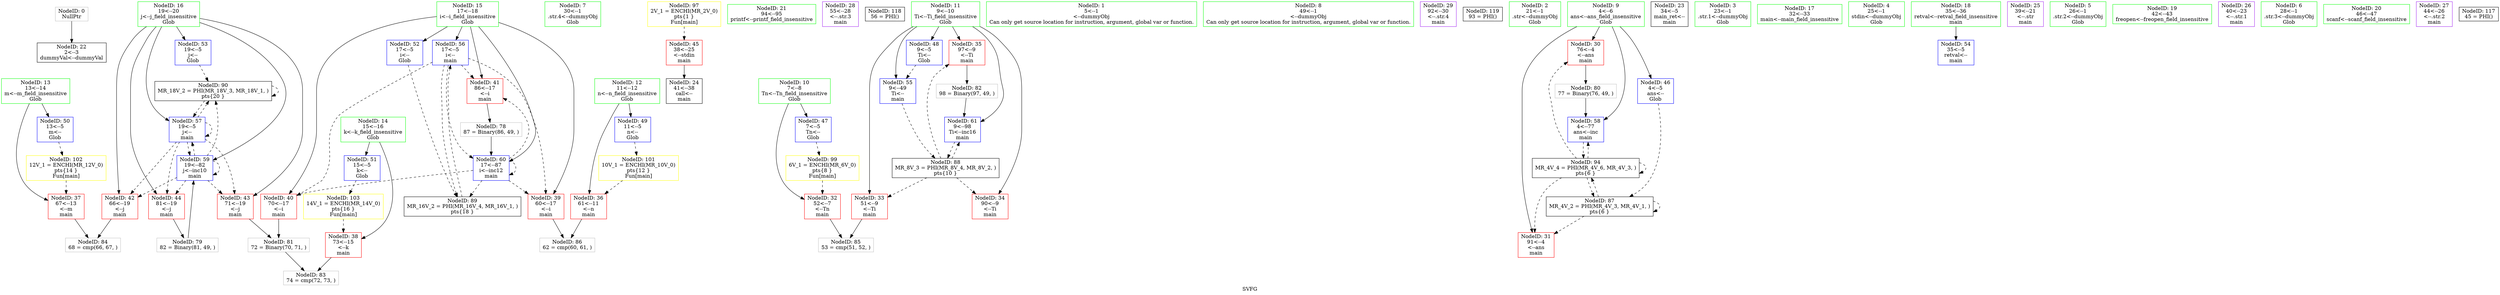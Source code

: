 digraph "SVFG" {
	label="SVFG";

	Node0x5585bd601d60 [shape=record,color=grey,label="{NodeID: 0\nNullPtr}"];
	Node0x5585bd601d60 -> Node0x5585bd616300[style=solid];
	Node0x5585bd61e900 [shape=record,color=black,label="{NodeID: 90\nMR_18V_2 = PHI(MR_18V_3, MR_18V_1, )\npts\{20 \}\n}"];
	Node0x5585bd61e900 -> Node0x5585bd618930[style=dashed];
	Node0x5585bd61e900 -> Node0x5585bd61e900[style=dashed];
	Node0x5585bd601090 [shape=record,color=green,label="{NodeID: 7\n30\<--1\n.str.4\<--dummyObj\nGlob }"];
	Node0x5585bd617d80 [shape=record,color=yellow,style=double,label="{NodeID: 97\n2V_1 = ENCHI(MR_2V_0)\npts\{1 \}\nFun[main]}"];
	Node0x5585bd617d80 -> Node0x5585bd6175e0[style=dashed];
	Node0x5585bd601ef0 [shape=record,color=green,label="{NodeID: 14\n15\<--16\nk\<--k_field_insensitive\nGlob }"];
	Node0x5585bd601ef0 -> Node0x5585bd617030[style=solid];
	Node0x5585bd601ef0 -> Node0x5585bd6183c0[style=solid];
	Node0x5585bd616200 [shape=record,color=green,label="{NodeID: 21\n94\<--95\nprintf\<--printf_field_insensitive\n}"];
	Node0x5585bd616810 [shape=record,color=purple,label="{NodeID: 28\n55\<--28\n\<--.str.3\nmain\n}"];
	Node0x5585bd6285f0 [shape=record,color=black,label="{NodeID: 118\n56 = PHI()\n}"];
	Node0x5585bd616dc0 [shape=record,color=red,label="{NodeID: 35\n97\<--9\n\<--Ti\nmain\n}"];
	Node0x5585bd616dc0 -> Node0x5585bd61a780[style=solid];
	Node0x5585bd617370 [shape=record,color=red,label="{NodeID: 42\n66\<--19\n\<--j\nmain\n}"];
	Node0x5585bd617370 -> Node0x5585bd61aa80[style=solid];
	Node0x5585bd6181c0 [shape=record,color=blue,label="{NodeID: 49\n11\<--5\nn\<--\nGlob }"];
	Node0x5585bd6181c0 -> Node0x5585bd6221d0[style=dashed];
	Node0x5585bd618860 [shape=record,color=blue,label="{NodeID: 56\n17\<--5\ni\<--\nmain\n}"];
	Node0x5585bd618860 -> Node0x5585bd617100[style=dashed];
	Node0x5585bd618860 -> Node0x5585bd6171d0[style=dashed];
	Node0x5585bd618860 -> Node0x5585bd6172a0[style=dashed];
	Node0x5585bd618860 -> Node0x5585bd618ba0[style=dashed];
	Node0x5585bd618860 -> Node0x5585bd61e400[style=dashed];
	Node0x5585bd61aa80 [shape=record,color=grey,label="{NodeID: 84\n68 = cmp(66, 67, )\n}"];
	Node0x5585bd600c20 [shape=record,color=green,label="{NodeID: 1\n5\<--1\n\<--dummyObj\nCan only get source location for instruction, argument, global var or function.}"];
	Node0x5585bd601120 [shape=record,color=green,label="{NodeID: 8\n49\<--1\n\<--dummyObj\nCan only get source location for instruction, argument, global var or function.}"];
	Node0x5585bd601ff0 [shape=record,color=green,label="{NodeID: 15\n17\<--18\ni\<--i_field_insensitive\nGlob }"];
	Node0x5585bd601ff0 -> Node0x5585bd617100[style=solid];
	Node0x5585bd601ff0 -> Node0x5585bd6171d0[style=solid];
	Node0x5585bd601ff0 -> Node0x5585bd6172a0[style=solid];
	Node0x5585bd601ff0 -> Node0x5585bd6184c0[style=solid];
	Node0x5585bd601ff0 -> Node0x5585bd618860[style=solid];
	Node0x5585bd601ff0 -> Node0x5585bd618ba0[style=solid];
	Node0x5585bd616300 [shape=record,color=black,label="{NodeID: 22\n2\<--3\ndummyVal\<--dummyVal\n}"];
	Node0x5585bd6168e0 [shape=record,color=purple,label="{NodeID: 29\n92\<--30\n\<--.str.4\nmain\n}"];
	Node0x5585bd6286f0 [shape=record,color=black,label="{NodeID: 119\n93 = PHI()\n}"];
	Node0x5585bd616e90 [shape=record,color=red,label="{NodeID: 36\n61\<--11\n\<--n\nmain\n}"];
	Node0x5585bd616e90 -> Node0x5585bd61ad80[style=solid];
	Node0x5585bd617440 [shape=record,color=red,label="{NodeID: 43\n71\<--19\n\<--j\nmain\n}"];
	Node0x5585bd617440 -> Node0x5585bd61a600[style=solid];
	Node0x5585bd6182c0 [shape=record,color=blue,label="{NodeID: 50\n13\<--5\nm\<--\nGlob }"];
	Node0x5585bd6182c0 -> Node0x5585bd6222b0[style=dashed];
	Node0x5585bd618930 [shape=record,color=blue,label="{NodeID: 57\n19\<--5\nj\<--\nmain\n}"];
	Node0x5585bd618930 -> Node0x5585bd617370[style=dashed];
	Node0x5585bd618930 -> Node0x5585bd617440[style=dashed];
	Node0x5585bd618930 -> Node0x5585bd617510[style=dashed];
	Node0x5585bd618930 -> Node0x5585bd618930[style=dashed];
	Node0x5585bd618930 -> Node0x5585bd618ad0[style=dashed];
	Node0x5585bd618930 -> Node0x5585bd61e900[style=dashed];
	Node0x5585bd61a180 [shape=record,color=grey,label="{NodeID: 78\n87 = Binary(86, 49, )\n}"];
	Node0x5585bd61a180 -> Node0x5585bd618ba0[style=solid];
	Node0x5585bd61ac00 [shape=record,color=grey,label="{NodeID: 85\n53 = cmp(51, 52, )\n}"];
	Node0x5585bd600ad0 [shape=record,color=green,label="{NodeID: 2\n21\<--1\n.str\<--dummyObj\nGlob }"];
	Node0x5585bd601240 [shape=record,color=green,label="{NodeID: 9\n4\<--6\nans\<--ans_field_insensitive\nGlob }"];
	Node0x5585bd601240 -> Node0x5585bd6169b0[style=solid];
	Node0x5585bd601240 -> Node0x5585bd616a80[style=solid];
	Node0x5585bd601240 -> Node0x5585bd6176b0[style=solid];
	Node0x5585bd601240 -> Node0x5585bd618a00[style=solid];
	Node0x5585bd617f70 [shape=record,color=yellow,style=double,label="{NodeID: 99\n6V_1 = ENCHI(MR_6V_0)\npts\{8 \}\nFun[main]}"];
	Node0x5585bd617f70 -> Node0x5585bd616b50[style=dashed];
	Node0x5585bd615f30 [shape=record,color=green,label="{NodeID: 16\n19\<--20\nj\<--j_field_insensitive\nGlob }"];
	Node0x5585bd615f30 -> Node0x5585bd617370[style=solid];
	Node0x5585bd615f30 -> Node0x5585bd617440[style=solid];
	Node0x5585bd615f30 -> Node0x5585bd617510[style=solid];
	Node0x5585bd615f30 -> Node0x5585bd6185c0[style=solid];
	Node0x5585bd615f30 -> Node0x5585bd618930[style=solid];
	Node0x5585bd615f30 -> Node0x5585bd618ad0[style=solid];
	Node0x5585bd616400 [shape=record,color=black,label="{NodeID: 23\n34\<--5\nmain_ret\<--\nmain\n}"];
	Node0x5585bd6169b0 [shape=record,color=red,label="{NodeID: 30\n76\<--4\n\<--ans\nmain\n}"];
	Node0x5585bd6169b0 -> Node0x5585bd61a480[style=solid];
	Node0x5585bd616f60 [shape=record,color=red,label="{NodeID: 37\n67\<--13\n\<--m\nmain\n}"];
	Node0x5585bd616f60 -> Node0x5585bd61aa80[style=solid];
	Node0x5585bd617510 [shape=record,color=red,label="{NodeID: 44\n81\<--19\n\<--j\nmain\n}"];
	Node0x5585bd617510 -> Node0x5585bd61a300[style=solid];
	Node0x5585bd6183c0 [shape=record,color=blue,label="{NodeID: 51\n15\<--5\nk\<--\nGlob }"];
	Node0x5585bd6183c0 -> Node0x5585bd622390[style=dashed];
	Node0x5585bd618a00 [shape=record,color=blue,label="{NodeID: 58\n4\<--77\nans\<--inc\nmain\n}"];
	Node0x5585bd618a00 -> Node0x5585bd61fd00[style=dashed];
	Node0x5585bd61a300 [shape=record,color=grey,label="{NodeID: 79\n82 = Binary(81, 49, )\n}"];
	Node0x5585bd61a300 -> Node0x5585bd618ad0[style=solid];
	Node0x5585bd61ad80 [shape=record,color=grey,label="{NodeID: 86\n62 = cmp(60, 61, )\n}"];
	Node0x5585bd600eb0 [shape=record,color=green,label="{NodeID: 3\n23\<--1\n.str.1\<--dummyObj\nGlob }"];
	Node0x5585bd601310 [shape=record,color=green,label="{NodeID: 10\n7\<--8\nTn\<--Tn_field_insensitive\nGlob }"];
	Node0x5585bd601310 -> Node0x5585bd616b50[style=solid];
	Node0x5585bd601310 -> Node0x5585bd6177b0[style=solid];
	Node0x5585bd615fc0 [shape=record,color=green,label="{NodeID: 17\n32\<--33\nmain\<--main_field_insensitive\n}"];
	Node0x5585bd6164d0 [shape=record,color=black,label="{NodeID: 24\n41\<--38\ncall\<--\nmain\n}"];
	Node0x5585bd616a80 [shape=record,color=red,label="{NodeID: 31\n91\<--4\n\<--ans\nmain\n}"];
	Node0x5585bd617030 [shape=record,color=red,label="{NodeID: 38\n73\<--15\n\<--k\nmain\n}"];
	Node0x5585bd617030 -> Node0x5585bd61a900[style=solid];
	Node0x5585bd6175e0 [shape=record,color=red,label="{NodeID: 45\n38\<--25\n\<--stdin\nmain\n}"];
	Node0x5585bd6175e0 -> Node0x5585bd6164d0[style=solid];
	Node0x5585bd6184c0 [shape=record,color=blue,label="{NodeID: 52\n17\<--5\ni\<--\nGlob }"];
	Node0x5585bd6184c0 -> Node0x5585bd61e400[style=dashed];
	Node0x5585bd618ad0 [shape=record,color=blue,label="{NodeID: 59\n19\<--82\nj\<--inc10\nmain\n}"];
	Node0x5585bd618ad0 -> Node0x5585bd617370[style=dashed];
	Node0x5585bd618ad0 -> Node0x5585bd617440[style=dashed];
	Node0x5585bd618ad0 -> Node0x5585bd617510[style=dashed];
	Node0x5585bd618ad0 -> Node0x5585bd618930[style=dashed];
	Node0x5585bd618ad0 -> Node0x5585bd618ad0[style=dashed];
	Node0x5585bd618ad0 -> Node0x5585bd61e900[style=dashed];
	Node0x5585bd61a480 [shape=record,color=grey,label="{NodeID: 80\n77 = Binary(76, 49, )\n}"];
	Node0x5585bd61a480 -> Node0x5585bd618a00[style=solid];
	Node0x5585bd61da00 [shape=record,color=black,label="{NodeID: 87\nMR_4V_2 = PHI(MR_4V_3, MR_4V_1, )\npts\{6 \}\n}"];
	Node0x5585bd61da00 -> Node0x5585bd616a80[style=dashed];
	Node0x5585bd61da00 -> Node0x5585bd61da00[style=dashed];
	Node0x5585bd61da00 -> Node0x5585bd61fd00[style=dashed];
	Node0x5585bd600f40 [shape=record,color=green,label="{NodeID: 4\n25\<--1\nstdin\<--dummyObj\nGlob }"];
	Node0x5585bd61fd00 [shape=record,color=black,label="{NodeID: 94\nMR_4V_4 = PHI(MR_4V_6, MR_4V_3, )\npts\{6 \}\n}"];
	Node0x5585bd61fd00 -> Node0x5585bd6169b0[style=dashed];
	Node0x5585bd61fd00 -> Node0x5585bd616a80[style=dashed];
	Node0x5585bd61fd00 -> Node0x5585bd618a00[style=dashed];
	Node0x5585bd61fd00 -> Node0x5585bd61da00[style=dashed];
	Node0x5585bd61fd00 -> Node0x5585bd61fd00[style=dashed];
	Node0x5585bd615540 [shape=record,color=green,label="{NodeID: 11\n9\<--10\nTi\<--Ti_field_insensitive\nGlob }"];
	Node0x5585bd615540 -> Node0x5585bd616c20[style=solid];
	Node0x5585bd615540 -> Node0x5585bd616cf0[style=solid];
	Node0x5585bd615540 -> Node0x5585bd616dc0[style=solid];
	Node0x5585bd615540 -> Node0x5585bd6180c0[style=solid];
	Node0x5585bd615540 -> Node0x5585bd618790[style=solid];
	Node0x5585bd615540 -> Node0x5585bd618c70[style=solid];
	Node0x5585bd6221d0 [shape=record,color=yellow,style=double,label="{NodeID: 101\n10V_1 = ENCHI(MR_10V_0)\npts\{12 \}\nFun[main]}"];
	Node0x5585bd6221d0 -> Node0x5585bd616e90[style=dashed];
	Node0x5585bd616050 [shape=record,color=green,label="{NodeID: 18\n35\<--36\nretval\<--retval_field_insensitive\nmain\n}"];
	Node0x5585bd616050 -> Node0x5585bd6186c0[style=solid];
	Node0x5585bd6165a0 [shape=record,color=purple,label="{NodeID: 25\n39\<--21\n\<--.str\nmain\n}"];
	Node0x5585bd616b50 [shape=record,color=red,label="{NodeID: 32\n52\<--7\n\<--Tn\nmain\n}"];
	Node0x5585bd616b50 -> Node0x5585bd61ac00[style=solid];
	Node0x5585bd617100 [shape=record,color=red,label="{NodeID: 39\n60\<--17\n\<--i\nmain\n}"];
	Node0x5585bd617100 -> Node0x5585bd61ad80[style=solid];
	Node0x5585bd6176b0 [shape=record,color=blue,label="{NodeID: 46\n4\<--5\nans\<--\nGlob }"];
	Node0x5585bd6176b0 -> Node0x5585bd61da00[style=dashed];
	Node0x5585bd6185c0 [shape=record,color=blue,label="{NodeID: 53\n19\<--5\nj\<--\nGlob }"];
	Node0x5585bd6185c0 -> Node0x5585bd61e900[style=dashed];
	Node0x5585bd618ba0 [shape=record,color=blue,label="{NodeID: 60\n17\<--87\ni\<--inc12\nmain\n}"];
	Node0x5585bd618ba0 -> Node0x5585bd617100[style=dashed];
	Node0x5585bd618ba0 -> Node0x5585bd6171d0[style=dashed];
	Node0x5585bd618ba0 -> Node0x5585bd6172a0[style=dashed];
	Node0x5585bd618ba0 -> Node0x5585bd618ba0[style=dashed];
	Node0x5585bd618ba0 -> Node0x5585bd61e400[style=dashed];
	Node0x5585bd61a600 [shape=record,color=grey,label="{NodeID: 81\n72 = Binary(70, 71, )\n}"];
	Node0x5585bd61a600 -> Node0x5585bd61a900[style=solid];
	Node0x5585bd61df00 [shape=record,color=black,label="{NodeID: 88\nMR_8V_3 = PHI(MR_8V_4, MR_8V_2, )\npts\{10 \}\n}"];
	Node0x5585bd61df00 -> Node0x5585bd616c20[style=dashed];
	Node0x5585bd61df00 -> Node0x5585bd616cf0[style=dashed];
	Node0x5585bd61df00 -> Node0x5585bd616dc0[style=dashed];
	Node0x5585bd61df00 -> Node0x5585bd618c70[style=dashed];
	Node0x5585bd615200 [shape=record,color=green,label="{NodeID: 5\n26\<--1\n.str.2\<--dummyObj\nGlob }"];
	Node0x5585bd615610 [shape=record,color=green,label="{NodeID: 12\n11\<--12\nn\<--n_field_insensitive\nGlob }"];
	Node0x5585bd615610 -> Node0x5585bd616e90[style=solid];
	Node0x5585bd615610 -> Node0x5585bd6181c0[style=solid];
	Node0x5585bd6222b0 [shape=record,color=yellow,style=double,label="{NodeID: 102\n12V_1 = ENCHI(MR_12V_0)\npts\{14 \}\nFun[main]}"];
	Node0x5585bd6222b0 -> Node0x5585bd616f60[style=dashed];
	Node0x5585bd6160e0 [shape=record,color=green,label="{NodeID: 19\n42\<--43\nfreopen\<--freopen_field_insensitive\n}"];
	Node0x5585bd616670 [shape=record,color=purple,label="{NodeID: 26\n40\<--23\n\<--.str.1\nmain\n}"];
	Node0x5585bd616c20 [shape=record,color=red,label="{NodeID: 33\n51\<--9\n\<--Ti\nmain\n}"];
	Node0x5585bd616c20 -> Node0x5585bd61ac00[style=solid];
	Node0x5585bd6171d0 [shape=record,color=red,label="{NodeID: 40\n70\<--17\n\<--i\nmain\n}"];
	Node0x5585bd6171d0 -> Node0x5585bd61a600[style=solid];
	Node0x5585bd6177b0 [shape=record,color=blue,label="{NodeID: 47\n7\<--5\nTn\<--\nGlob }"];
	Node0x5585bd6177b0 -> Node0x5585bd617f70[style=dashed];
	Node0x5585bd6186c0 [shape=record,color=blue,label="{NodeID: 54\n35\<--5\nretval\<--\nmain\n}"];
	Node0x5585bd618c70 [shape=record,color=blue,label="{NodeID: 61\n9\<--98\nTi\<--inc16\nmain\n}"];
	Node0x5585bd618c70 -> Node0x5585bd61df00[style=dashed];
	Node0x5585bd61a780 [shape=record,color=grey,label="{NodeID: 82\n98 = Binary(97, 49, )\n}"];
	Node0x5585bd61a780 -> Node0x5585bd618c70[style=solid];
	Node0x5585bd61e400 [shape=record,color=black,label="{NodeID: 89\nMR_16V_2 = PHI(MR_16V_4, MR_16V_1, )\npts\{18 \}\n}"];
	Node0x5585bd61e400 -> Node0x5585bd618860[style=dashed];
	Node0x5585bd615290 [shape=record,color=green,label="{NodeID: 6\n28\<--1\n.str.3\<--dummyObj\nGlob }"];
	Node0x5585bd601df0 [shape=record,color=green,label="{NodeID: 13\n13\<--14\nm\<--m_field_insensitive\nGlob }"];
	Node0x5585bd601df0 -> Node0x5585bd616f60[style=solid];
	Node0x5585bd601df0 -> Node0x5585bd6182c0[style=solid];
	Node0x5585bd622390 [shape=record,color=yellow,style=double,label="{NodeID: 103\n14V_1 = ENCHI(MR_14V_0)\npts\{16 \}\nFun[main]}"];
	Node0x5585bd622390 -> Node0x5585bd617030[style=dashed];
	Node0x5585bd616170 [shape=record,color=green,label="{NodeID: 20\n46\<--47\nscanf\<--scanf_field_insensitive\n}"];
	Node0x5585bd616740 [shape=record,color=purple,label="{NodeID: 27\n44\<--26\n\<--.str.2\nmain\n}"];
	Node0x5585bd6284f0 [shape=record,color=black,label="{NodeID: 117\n45 = PHI()\n}"];
	Node0x5585bd616cf0 [shape=record,color=red,label="{NodeID: 34\n90\<--9\n\<--Ti\nmain\n}"];
	Node0x5585bd6172a0 [shape=record,color=red,label="{NodeID: 41\n86\<--17\n\<--i\nmain\n}"];
	Node0x5585bd6172a0 -> Node0x5585bd61a180[style=solid];
	Node0x5585bd6180c0 [shape=record,color=blue,label="{NodeID: 48\n9\<--5\nTi\<--\nGlob }"];
	Node0x5585bd6180c0 -> Node0x5585bd618790[style=dashed];
	Node0x5585bd618790 [shape=record,color=blue,label="{NodeID: 55\n9\<--49\nTi\<--\nmain\n}"];
	Node0x5585bd618790 -> Node0x5585bd61df00[style=dashed];
	Node0x5585bd61a900 [shape=record,color=grey,label="{NodeID: 83\n74 = cmp(72, 73, )\n}"];
}
